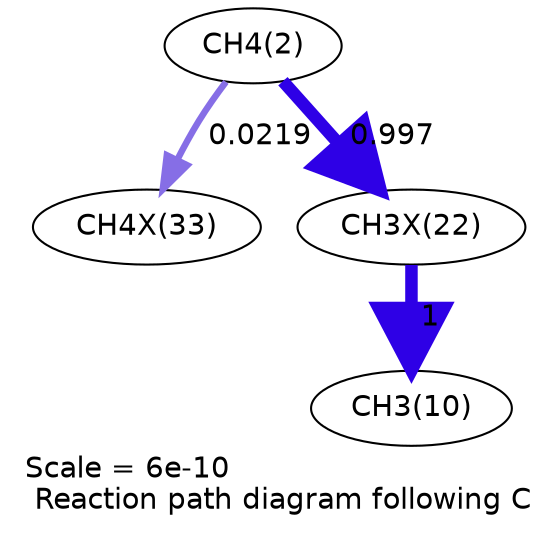 digraph reaction_paths {
center=1;
s4 -> s62[fontname="Helvetica", penwidth=3.12, arrowsize=1.56, color="0.7, 0.522, 0.9"
, label=" 0.0219"];
s4 -> s57[fontname="Helvetica", penwidth=6, arrowsize=3, color="0.7, 1.5, 0.9"
, label=" 0.997"];
s57 -> s12[fontname="Helvetica", penwidth=6, arrowsize=3, color="0.7, 1.5, 0.9"
, label=" 1"];
s4 [ fontname="Helvetica", label="CH4(2)"];
s12 [ fontname="Helvetica", label="CH3(10)"];
s57 [ fontname="Helvetica", label="CH3X(22)"];
s62 [ fontname="Helvetica", label="CH4X(33)"];
 label = "Scale = 6e-10\l Reaction path diagram following C";
 fontname = "Helvetica";
}
